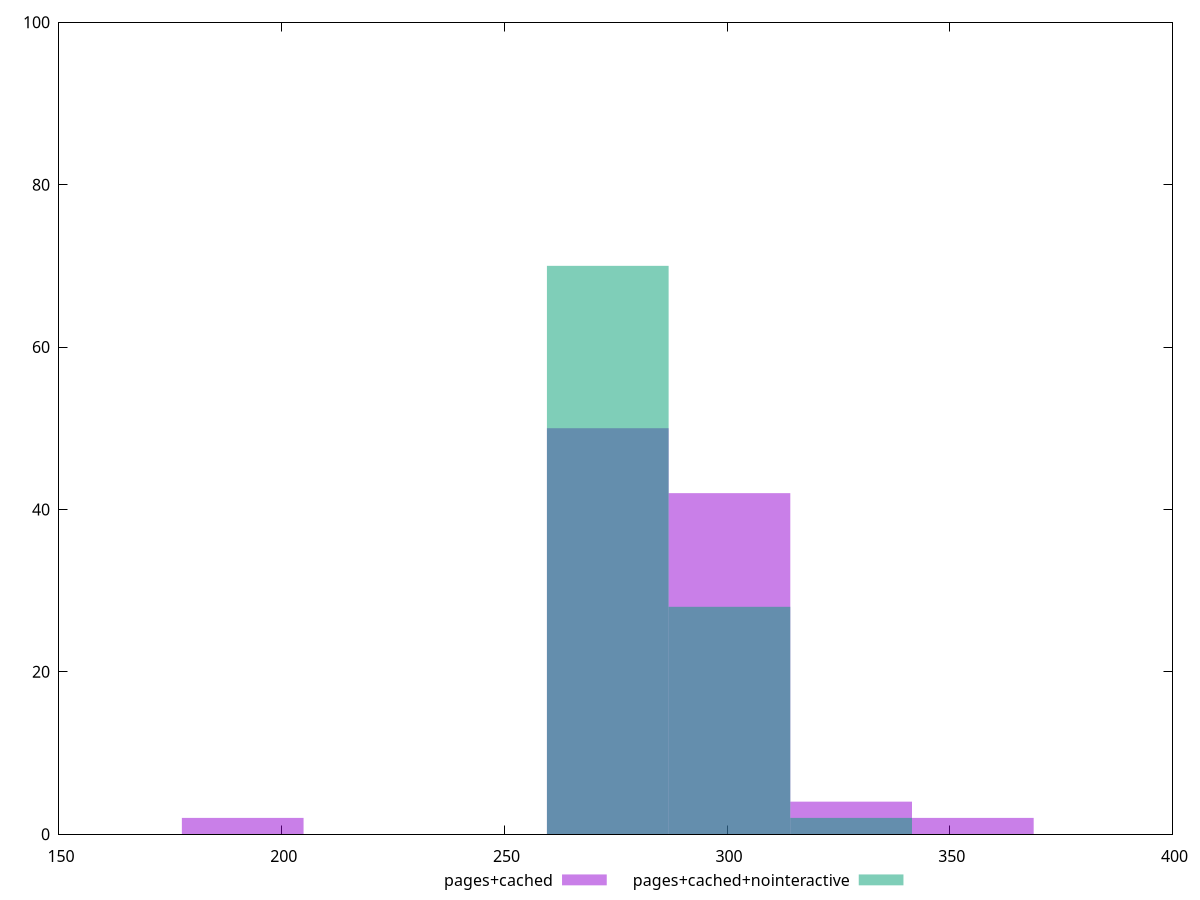 reset
set terminal svg size 640, 500 enhanced background rgb 'white'
set output "report_00007_2020-12-11T15:55:29.892Z/total-blocking-time/comparison/histogram/2_vs_3.svg"

$pagesCached <<EOF
191.24635234078886 2
300.5299822498111 42
327.8508897270666 4
273.20907477255554 50
355.17179720432216 2
EOF

$pagesCachedNointeractive <<EOF
300.5299822498111 28
273.20907477255554 70
327.8508897270666 2
EOF

set key outside below
set boxwidth 27.320907477255552
set yrange [0:100]
set style fill transparent solid 0.5 noborder

plot \
  $pagesCached title "pages+cached" with boxes, \
  $pagesCachedNointeractive title "pages+cached+nointeractive" with boxes, \


reset